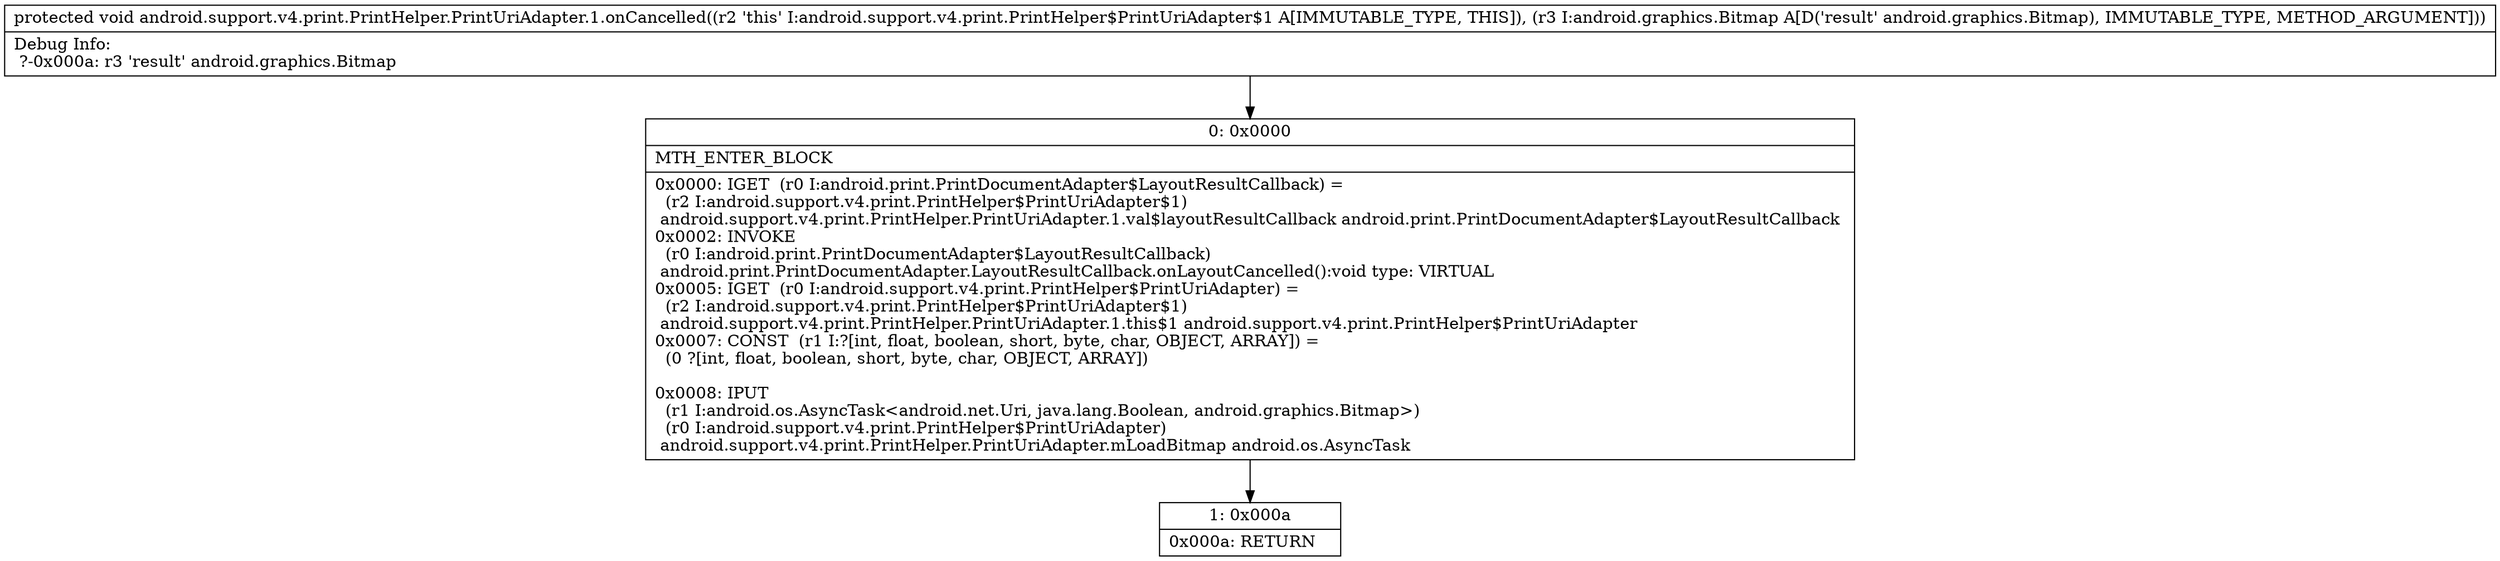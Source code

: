 digraph "CFG forandroid.support.v4.print.PrintHelper.PrintUriAdapter.1.onCancelled(Landroid\/graphics\/Bitmap;)V" {
Node_0 [shape=record,label="{0\:\ 0x0000|MTH_ENTER_BLOCK\l|0x0000: IGET  (r0 I:android.print.PrintDocumentAdapter$LayoutResultCallback) = \l  (r2 I:android.support.v4.print.PrintHelper$PrintUriAdapter$1)\l android.support.v4.print.PrintHelper.PrintUriAdapter.1.val$layoutResultCallback android.print.PrintDocumentAdapter$LayoutResultCallback \l0x0002: INVOKE  \l  (r0 I:android.print.PrintDocumentAdapter$LayoutResultCallback)\l android.print.PrintDocumentAdapter.LayoutResultCallback.onLayoutCancelled():void type: VIRTUAL \l0x0005: IGET  (r0 I:android.support.v4.print.PrintHelper$PrintUriAdapter) = \l  (r2 I:android.support.v4.print.PrintHelper$PrintUriAdapter$1)\l android.support.v4.print.PrintHelper.PrintUriAdapter.1.this$1 android.support.v4.print.PrintHelper$PrintUriAdapter \l0x0007: CONST  (r1 I:?[int, float, boolean, short, byte, char, OBJECT, ARRAY]) = \l  (0 ?[int, float, boolean, short, byte, char, OBJECT, ARRAY])\l \l0x0008: IPUT  \l  (r1 I:android.os.AsyncTask\<android.net.Uri, java.lang.Boolean, android.graphics.Bitmap\>)\l  (r0 I:android.support.v4.print.PrintHelper$PrintUriAdapter)\l android.support.v4.print.PrintHelper.PrintUriAdapter.mLoadBitmap android.os.AsyncTask \l}"];
Node_1 [shape=record,label="{1\:\ 0x000a|0x000a: RETURN   \l}"];
MethodNode[shape=record,label="{protected void android.support.v4.print.PrintHelper.PrintUriAdapter.1.onCancelled((r2 'this' I:android.support.v4.print.PrintHelper$PrintUriAdapter$1 A[IMMUTABLE_TYPE, THIS]), (r3 I:android.graphics.Bitmap A[D('result' android.graphics.Bitmap), IMMUTABLE_TYPE, METHOD_ARGUMENT]))  | Debug Info:\l  ?\-0x000a: r3 'result' android.graphics.Bitmap\l}"];
MethodNode -> Node_0;
Node_0 -> Node_1;
}

